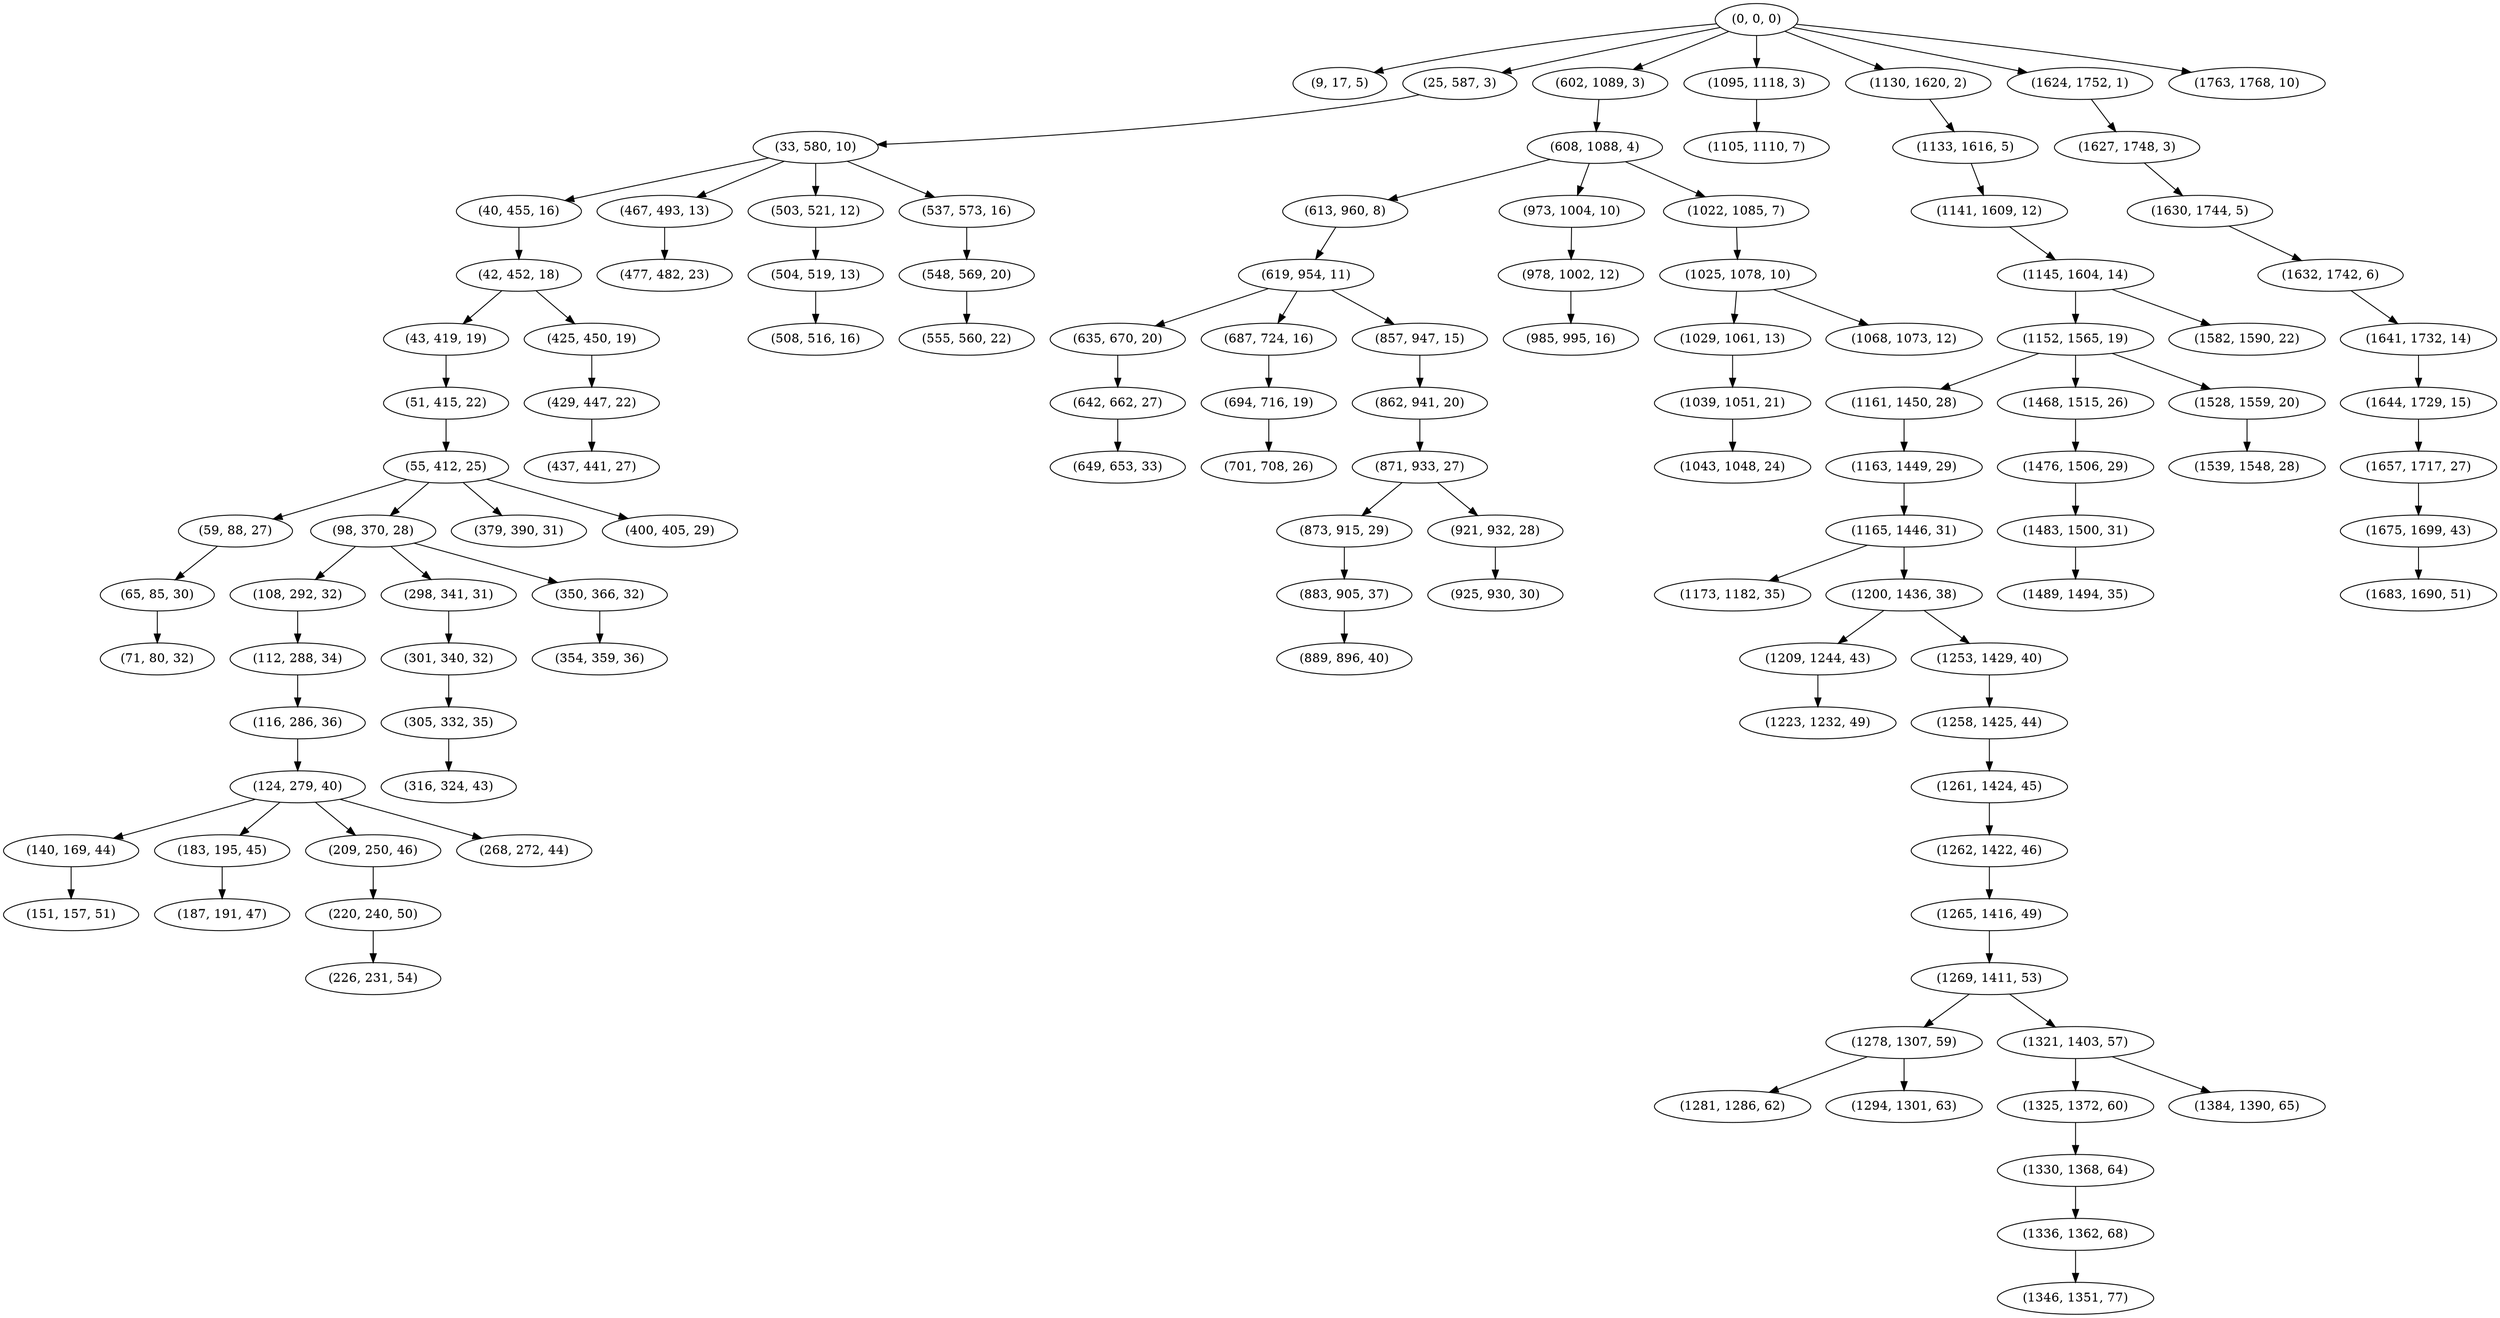 digraph tree {
    "(0, 0, 0)";
    "(9, 17, 5)";
    "(25, 587, 3)";
    "(33, 580, 10)";
    "(40, 455, 16)";
    "(42, 452, 18)";
    "(43, 419, 19)";
    "(51, 415, 22)";
    "(55, 412, 25)";
    "(59, 88, 27)";
    "(65, 85, 30)";
    "(71, 80, 32)";
    "(98, 370, 28)";
    "(108, 292, 32)";
    "(112, 288, 34)";
    "(116, 286, 36)";
    "(124, 279, 40)";
    "(140, 169, 44)";
    "(151, 157, 51)";
    "(183, 195, 45)";
    "(187, 191, 47)";
    "(209, 250, 46)";
    "(220, 240, 50)";
    "(226, 231, 54)";
    "(268, 272, 44)";
    "(298, 341, 31)";
    "(301, 340, 32)";
    "(305, 332, 35)";
    "(316, 324, 43)";
    "(350, 366, 32)";
    "(354, 359, 36)";
    "(379, 390, 31)";
    "(400, 405, 29)";
    "(425, 450, 19)";
    "(429, 447, 22)";
    "(437, 441, 27)";
    "(467, 493, 13)";
    "(477, 482, 23)";
    "(503, 521, 12)";
    "(504, 519, 13)";
    "(508, 516, 16)";
    "(537, 573, 16)";
    "(548, 569, 20)";
    "(555, 560, 22)";
    "(602, 1089, 3)";
    "(608, 1088, 4)";
    "(613, 960, 8)";
    "(619, 954, 11)";
    "(635, 670, 20)";
    "(642, 662, 27)";
    "(649, 653, 33)";
    "(687, 724, 16)";
    "(694, 716, 19)";
    "(701, 708, 26)";
    "(857, 947, 15)";
    "(862, 941, 20)";
    "(871, 933, 27)";
    "(873, 915, 29)";
    "(883, 905, 37)";
    "(889, 896, 40)";
    "(921, 932, 28)";
    "(925, 930, 30)";
    "(973, 1004, 10)";
    "(978, 1002, 12)";
    "(985, 995, 16)";
    "(1022, 1085, 7)";
    "(1025, 1078, 10)";
    "(1029, 1061, 13)";
    "(1039, 1051, 21)";
    "(1043, 1048, 24)";
    "(1068, 1073, 12)";
    "(1095, 1118, 3)";
    "(1105, 1110, 7)";
    "(1130, 1620, 2)";
    "(1133, 1616, 5)";
    "(1141, 1609, 12)";
    "(1145, 1604, 14)";
    "(1152, 1565, 19)";
    "(1161, 1450, 28)";
    "(1163, 1449, 29)";
    "(1165, 1446, 31)";
    "(1173, 1182, 35)";
    "(1200, 1436, 38)";
    "(1209, 1244, 43)";
    "(1223, 1232, 49)";
    "(1253, 1429, 40)";
    "(1258, 1425, 44)";
    "(1261, 1424, 45)";
    "(1262, 1422, 46)";
    "(1265, 1416, 49)";
    "(1269, 1411, 53)";
    "(1278, 1307, 59)";
    "(1281, 1286, 62)";
    "(1294, 1301, 63)";
    "(1321, 1403, 57)";
    "(1325, 1372, 60)";
    "(1330, 1368, 64)";
    "(1336, 1362, 68)";
    "(1346, 1351, 77)";
    "(1384, 1390, 65)";
    "(1468, 1515, 26)";
    "(1476, 1506, 29)";
    "(1483, 1500, 31)";
    "(1489, 1494, 35)";
    "(1528, 1559, 20)";
    "(1539, 1548, 28)";
    "(1582, 1590, 22)";
    "(1624, 1752, 1)";
    "(1627, 1748, 3)";
    "(1630, 1744, 5)";
    "(1632, 1742, 6)";
    "(1641, 1732, 14)";
    "(1644, 1729, 15)";
    "(1657, 1717, 27)";
    "(1675, 1699, 43)";
    "(1683, 1690, 51)";
    "(1763, 1768, 10)";
    "(0, 0, 0)" -> "(9, 17, 5)";
    "(0, 0, 0)" -> "(25, 587, 3)";
    "(0, 0, 0)" -> "(602, 1089, 3)";
    "(0, 0, 0)" -> "(1095, 1118, 3)";
    "(0, 0, 0)" -> "(1130, 1620, 2)";
    "(0, 0, 0)" -> "(1624, 1752, 1)";
    "(0, 0, 0)" -> "(1763, 1768, 10)";
    "(25, 587, 3)" -> "(33, 580, 10)";
    "(33, 580, 10)" -> "(40, 455, 16)";
    "(33, 580, 10)" -> "(467, 493, 13)";
    "(33, 580, 10)" -> "(503, 521, 12)";
    "(33, 580, 10)" -> "(537, 573, 16)";
    "(40, 455, 16)" -> "(42, 452, 18)";
    "(42, 452, 18)" -> "(43, 419, 19)";
    "(42, 452, 18)" -> "(425, 450, 19)";
    "(43, 419, 19)" -> "(51, 415, 22)";
    "(51, 415, 22)" -> "(55, 412, 25)";
    "(55, 412, 25)" -> "(59, 88, 27)";
    "(55, 412, 25)" -> "(98, 370, 28)";
    "(55, 412, 25)" -> "(379, 390, 31)";
    "(55, 412, 25)" -> "(400, 405, 29)";
    "(59, 88, 27)" -> "(65, 85, 30)";
    "(65, 85, 30)" -> "(71, 80, 32)";
    "(98, 370, 28)" -> "(108, 292, 32)";
    "(98, 370, 28)" -> "(298, 341, 31)";
    "(98, 370, 28)" -> "(350, 366, 32)";
    "(108, 292, 32)" -> "(112, 288, 34)";
    "(112, 288, 34)" -> "(116, 286, 36)";
    "(116, 286, 36)" -> "(124, 279, 40)";
    "(124, 279, 40)" -> "(140, 169, 44)";
    "(124, 279, 40)" -> "(183, 195, 45)";
    "(124, 279, 40)" -> "(209, 250, 46)";
    "(124, 279, 40)" -> "(268, 272, 44)";
    "(140, 169, 44)" -> "(151, 157, 51)";
    "(183, 195, 45)" -> "(187, 191, 47)";
    "(209, 250, 46)" -> "(220, 240, 50)";
    "(220, 240, 50)" -> "(226, 231, 54)";
    "(298, 341, 31)" -> "(301, 340, 32)";
    "(301, 340, 32)" -> "(305, 332, 35)";
    "(305, 332, 35)" -> "(316, 324, 43)";
    "(350, 366, 32)" -> "(354, 359, 36)";
    "(425, 450, 19)" -> "(429, 447, 22)";
    "(429, 447, 22)" -> "(437, 441, 27)";
    "(467, 493, 13)" -> "(477, 482, 23)";
    "(503, 521, 12)" -> "(504, 519, 13)";
    "(504, 519, 13)" -> "(508, 516, 16)";
    "(537, 573, 16)" -> "(548, 569, 20)";
    "(548, 569, 20)" -> "(555, 560, 22)";
    "(602, 1089, 3)" -> "(608, 1088, 4)";
    "(608, 1088, 4)" -> "(613, 960, 8)";
    "(608, 1088, 4)" -> "(973, 1004, 10)";
    "(608, 1088, 4)" -> "(1022, 1085, 7)";
    "(613, 960, 8)" -> "(619, 954, 11)";
    "(619, 954, 11)" -> "(635, 670, 20)";
    "(619, 954, 11)" -> "(687, 724, 16)";
    "(619, 954, 11)" -> "(857, 947, 15)";
    "(635, 670, 20)" -> "(642, 662, 27)";
    "(642, 662, 27)" -> "(649, 653, 33)";
    "(687, 724, 16)" -> "(694, 716, 19)";
    "(694, 716, 19)" -> "(701, 708, 26)";
    "(857, 947, 15)" -> "(862, 941, 20)";
    "(862, 941, 20)" -> "(871, 933, 27)";
    "(871, 933, 27)" -> "(873, 915, 29)";
    "(871, 933, 27)" -> "(921, 932, 28)";
    "(873, 915, 29)" -> "(883, 905, 37)";
    "(883, 905, 37)" -> "(889, 896, 40)";
    "(921, 932, 28)" -> "(925, 930, 30)";
    "(973, 1004, 10)" -> "(978, 1002, 12)";
    "(978, 1002, 12)" -> "(985, 995, 16)";
    "(1022, 1085, 7)" -> "(1025, 1078, 10)";
    "(1025, 1078, 10)" -> "(1029, 1061, 13)";
    "(1025, 1078, 10)" -> "(1068, 1073, 12)";
    "(1029, 1061, 13)" -> "(1039, 1051, 21)";
    "(1039, 1051, 21)" -> "(1043, 1048, 24)";
    "(1095, 1118, 3)" -> "(1105, 1110, 7)";
    "(1130, 1620, 2)" -> "(1133, 1616, 5)";
    "(1133, 1616, 5)" -> "(1141, 1609, 12)";
    "(1141, 1609, 12)" -> "(1145, 1604, 14)";
    "(1145, 1604, 14)" -> "(1152, 1565, 19)";
    "(1145, 1604, 14)" -> "(1582, 1590, 22)";
    "(1152, 1565, 19)" -> "(1161, 1450, 28)";
    "(1152, 1565, 19)" -> "(1468, 1515, 26)";
    "(1152, 1565, 19)" -> "(1528, 1559, 20)";
    "(1161, 1450, 28)" -> "(1163, 1449, 29)";
    "(1163, 1449, 29)" -> "(1165, 1446, 31)";
    "(1165, 1446, 31)" -> "(1173, 1182, 35)";
    "(1165, 1446, 31)" -> "(1200, 1436, 38)";
    "(1200, 1436, 38)" -> "(1209, 1244, 43)";
    "(1200, 1436, 38)" -> "(1253, 1429, 40)";
    "(1209, 1244, 43)" -> "(1223, 1232, 49)";
    "(1253, 1429, 40)" -> "(1258, 1425, 44)";
    "(1258, 1425, 44)" -> "(1261, 1424, 45)";
    "(1261, 1424, 45)" -> "(1262, 1422, 46)";
    "(1262, 1422, 46)" -> "(1265, 1416, 49)";
    "(1265, 1416, 49)" -> "(1269, 1411, 53)";
    "(1269, 1411, 53)" -> "(1278, 1307, 59)";
    "(1269, 1411, 53)" -> "(1321, 1403, 57)";
    "(1278, 1307, 59)" -> "(1281, 1286, 62)";
    "(1278, 1307, 59)" -> "(1294, 1301, 63)";
    "(1321, 1403, 57)" -> "(1325, 1372, 60)";
    "(1321, 1403, 57)" -> "(1384, 1390, 65)";
    "(1325, 1372, 60)" -> "(1330, 1368, 64)";
    "(1330, 1368, 64)" -> "(1336, 1362, 68)";
    "(1336, 1362, 68)" -> "(1346, 1351, 77)";
    "(1468, 1515, 26)" -> "(1476, 1506, 29)";
    "(1476, 1506, 29)" -> "(1483, 1500, 31)";
    "(1483, 1500, 31)" -> "(1489, 1494, 35)";
    "(1528, 1559, 20)" -> "(1539, 1548, 28)";
    "(1624, 1752, 1)" -> "(1627, 1748, 3)";
    "(1627, 1748, 3)" -> "(1630, 1744, 5)";
    "(1630, 1744, 5)" -> "(1632, 1742, 6)";
    "(1632, 1742, 6)" -> "(1641, 1732, 14)";
    "(1641, 1732, 14)" -> "(1644, 1729, 15)";
    "(1644, 1729, 15)" -> "(1657, 1717, 27)";
    "(1657, 1717, 27)" -> "(1675, 1699, 43)";
    "(1675, 1699, 43)" -> "(1683, 1690, 51)";
}
